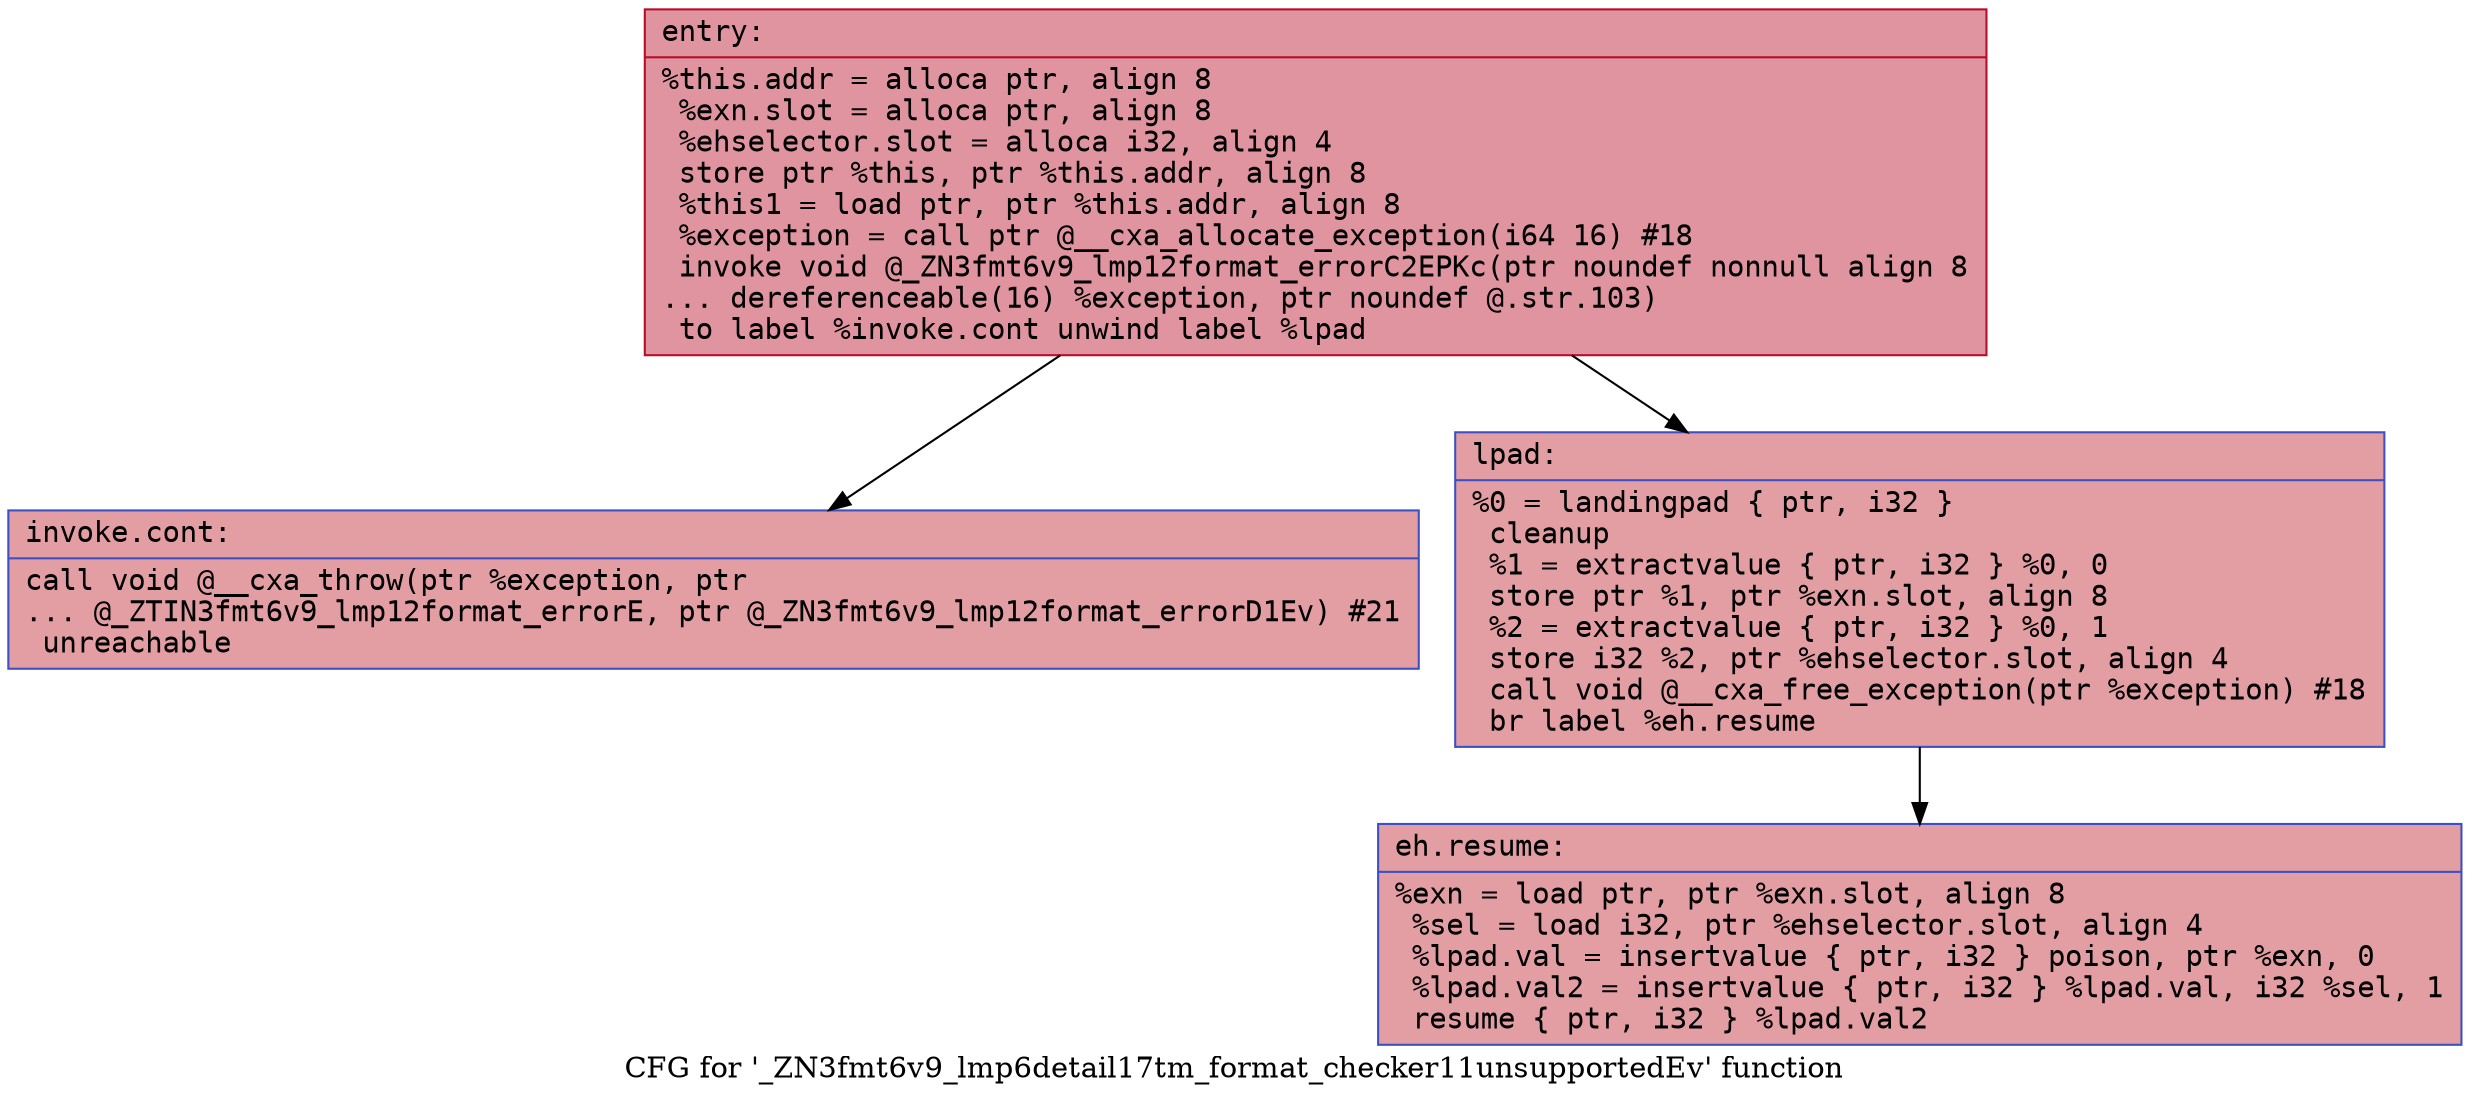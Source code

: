 digraph "CFG for '_ZN3fmt6v9_lmp6detail17tm_format_checker11unsupportedEv' function" {
	label="CFG for '_ZN3fmt6v9_lmp6detail17tm_format_checker11unsupportedEv' function";

	Node0x5584168f8660 [shape=record,color="#b70d28ff", style=filled, fillcolor="#b70d2870" fontname="Courier",label="{entry:\l|  %this.addr = alloca ptr, align 8\l  %exn.slot = alloca ptr, align 8\l  %ehselector.slot = alloca i32, align 4\l  store ptr %this, ptr %this.addr, align 8\l  %this1 = load ptr, ptr %this.addr, align 8\l  %exception = call ptr @__cxa_allocate_exception(i64 16) #18\l  invoke void @_ZN3fmt6v9_lmp12format_errorC2EPKc(ptr noundef nonnull align 8\l... dereferenceable(16) %exception, ptr noundef @.str.103)\l          to label %invoke.cont unwind label %lpad\l}"];
	Node0x5584168f8660 -> Node0x5584168f8af0[tooltip="entry -> invoke.cont\nProbability 50.00%" ];
	Node0x5584168f8660 -> Node0x5584168f8b70[tooltip="entry -> lpad\nProbability 50.00%" ];
	Node0x5584168f8af0 [shape=record,color="#3d50c3ff", style=filled, fillcolor="#be242e70" fontname="Courier",label="{invoke.cont:\l|  call void @__cxa_throw(ptr %exception, ptr\l... @_ZTIN3fmt6v9_lmp12format_errorE, ptr @_ZN3fmt6v9_lmp12format_errorD1Ev) #21\l  unreachable\l}"];
	Node0x5584168f8b70 [shape=record,color="#3d50c3ff", style=filled, fillcolor="#be242e70" fontname="Courier",label="{lpad:\l|  %0 = landingpad \{ ptr, i32 \}\l          cleanup\l  %1 = extractvalue \{ ptr, i32 \} %0, 0\l  store ptr %1, ptr %exn.slot, align 8\l  %2 = extractvalue \{ ptr, i32 \} %0, 1\l  store i32 %2, ptr %ehselector.slot, align 4\l  call void @__cxa_free_exception(ptr %exception) #18\l  br label %eh.resume\l}"];
	Node0x5584168f8b70 -> Node0x5584168f9290[tooltip="lpad -> eh.resume\nProbability 100.00%" ];
	Node0x5584168f9290 [shape=record,color="#3d50c3ff", style=filled, fillcolor="#be242e70" fontname="Courier",label="{eh.resume:\l|  %exn = load ptr, ptr %exn.slot, align 8\l  %sel = load i32, ptr %ehselector.slot, align 4\l  %lpad.val = insertvalue \{ ptr, i32 \} poison, ptr %exn, 0\l  %lpad.val2 = insertvalue \{ ptr, i32 \} %lpad.val, i32 %sel, 1\l  resume \{ ptr, i32 \} %lpad.val2\l}"];
}
